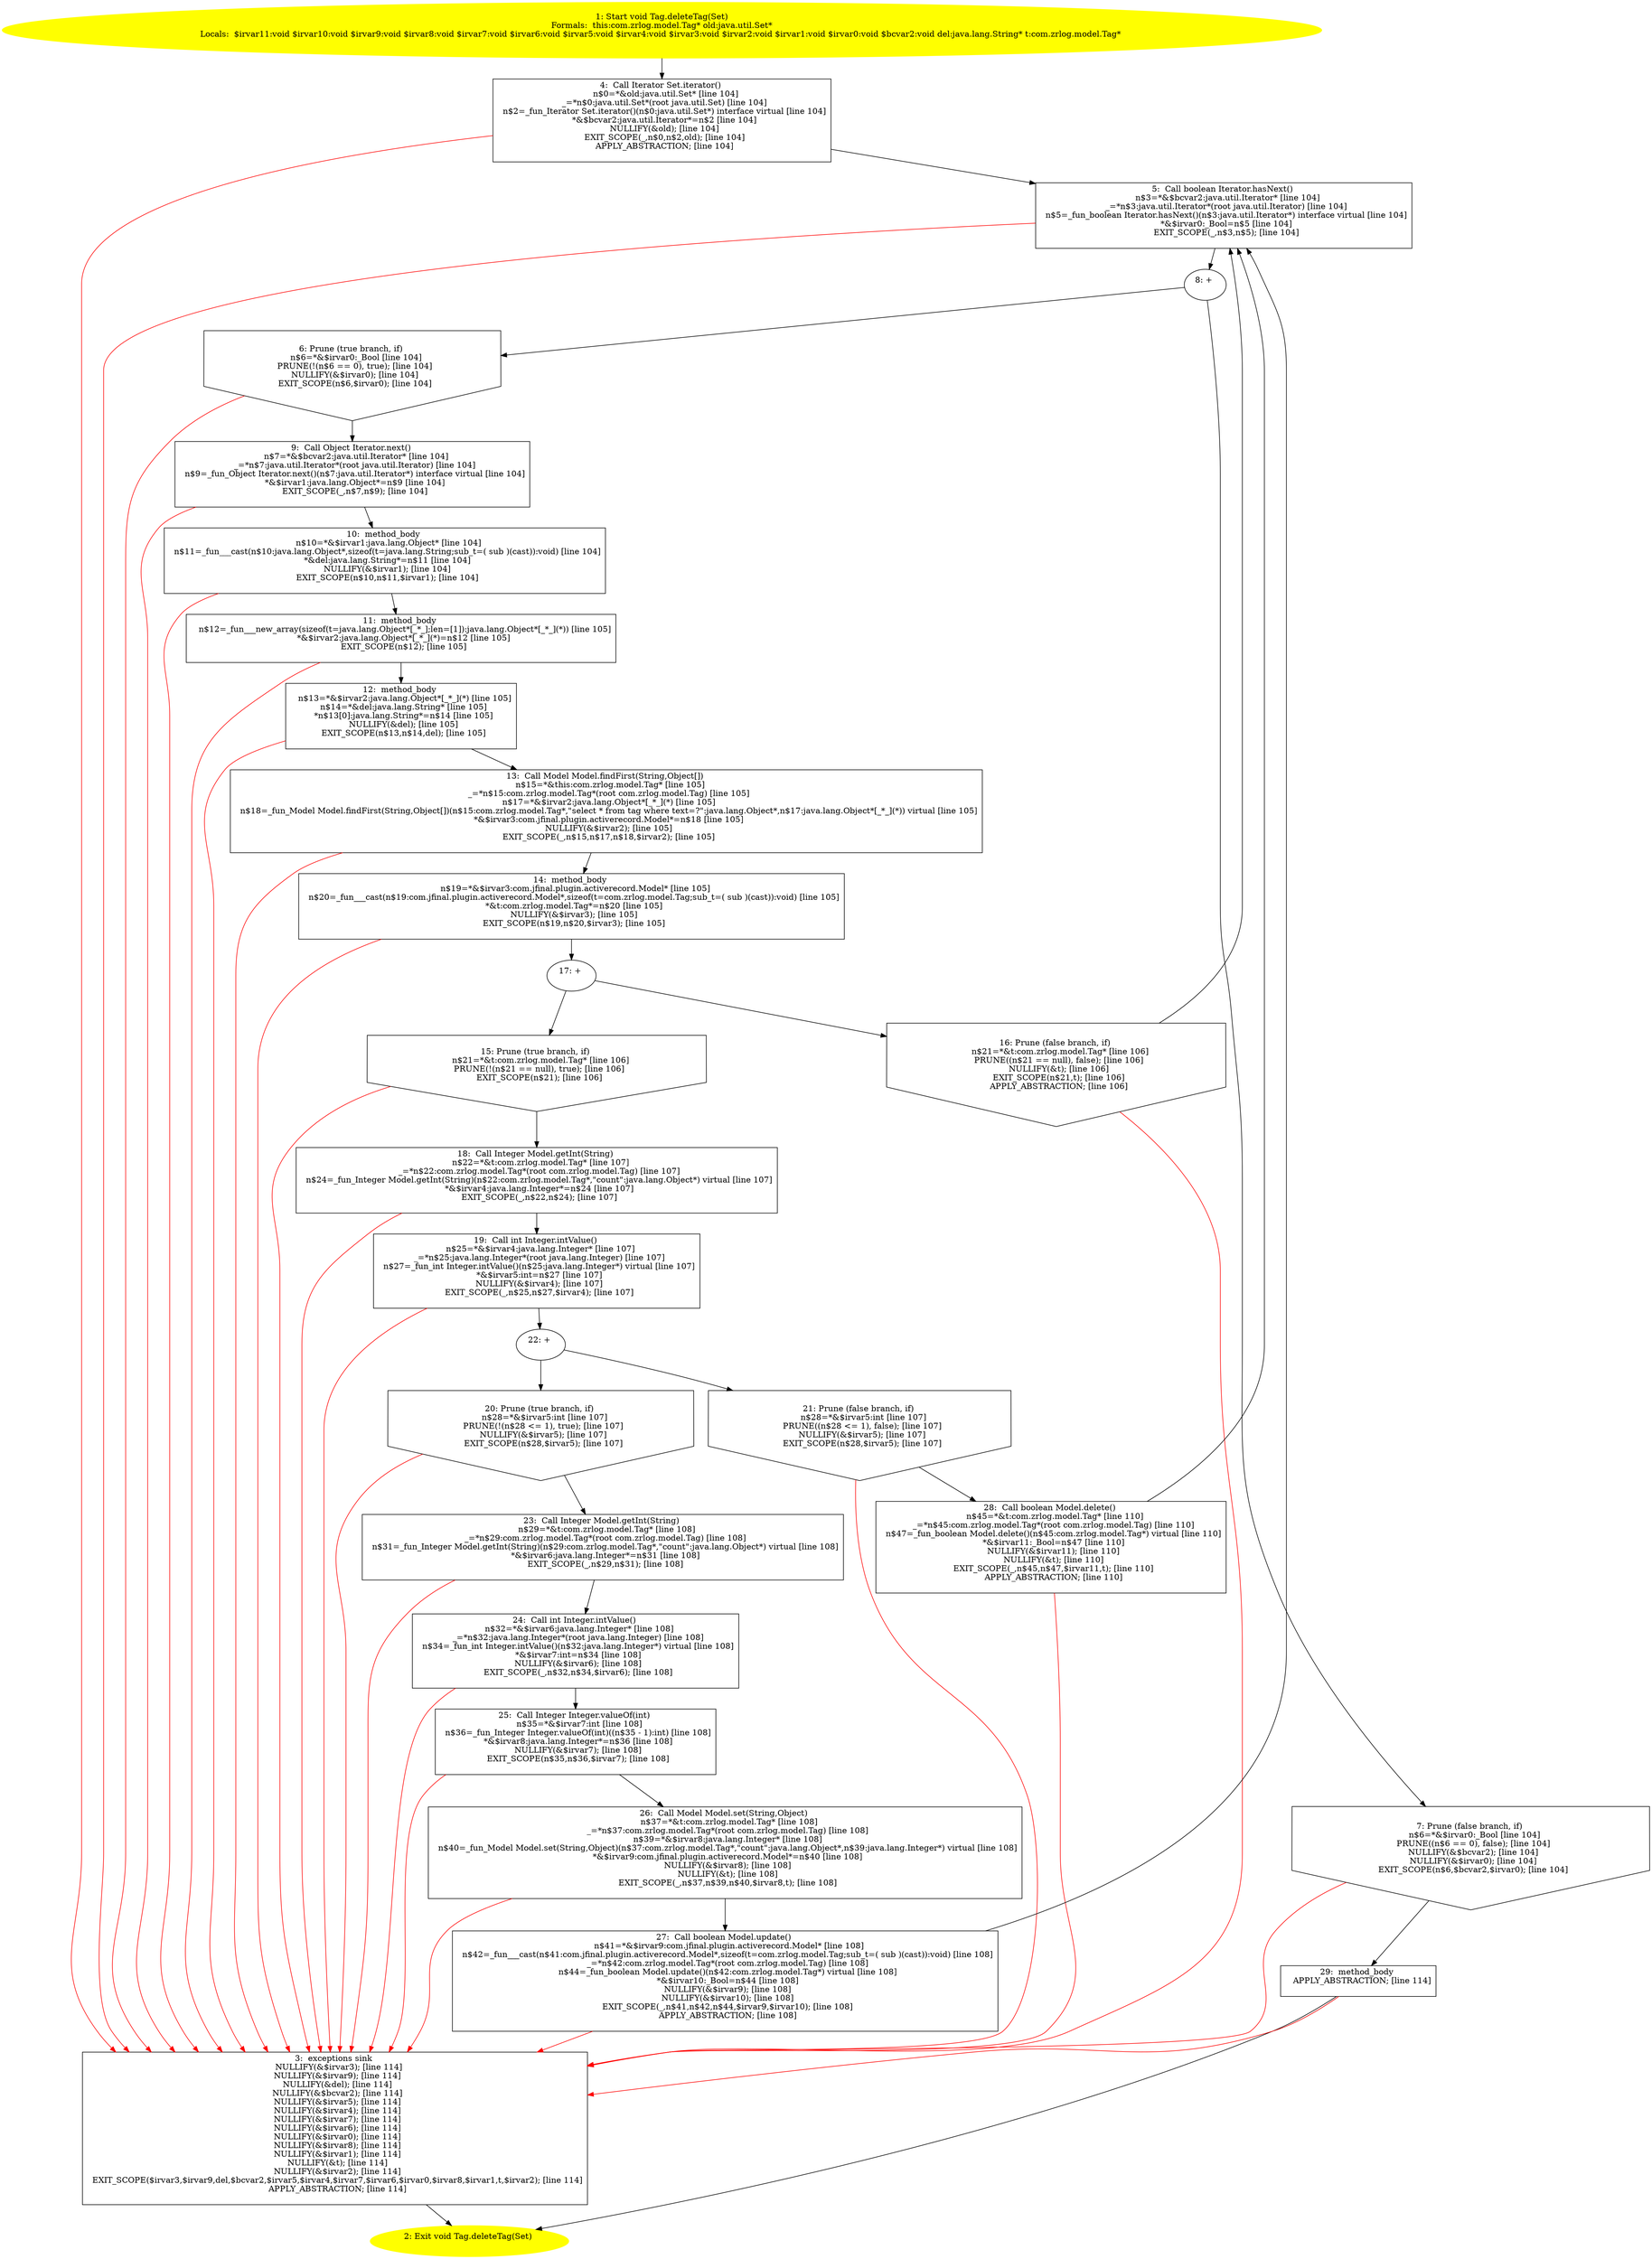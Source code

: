 /* @generated */
digraph cfg {
"com.zrlog.model.Tag.deleteTag(java.util.Set):void.b1413f1e8483017724188a861d508e6a_1" [label="1: Start void Tag.deleteTag(Set)\nFormals:  this:com.zrlog.model.Tag* old:java.util.Set*\nLocals:  $irvar11:void $irvar10:void $irvar9:void $irvar8:void $irvar7:void $irvar6:void $irvar5:void $irvar4:void $irvar3:void $irvar2:void $irvar1:void $irvar0:void $bcvar2:void del:java.lang.String* t:com.zrlog.model.Tag* \n  " color=yellow style=filled]
	

	 "com.zrlog.model.Tag.deleteTag(java.util.Set):void.b1413f1e8483017724188a861d508e6a_1" -> "com.zrlog.model.Tag.deleteTag(java.util.Set):void.b1413f1e8483017724188a861d508e6a_4" ;
"com.zrlog.model.Tag.deleteTag(java.util.Set):void.b1413f1e8483017724188a861d508e6a_2" [label="2: Exit void Tag.deleteTag(Set) \n  " color=yellow style=filled]
	

"com.zrlog.model.Tag.deleteTag(java.util.Set):void.b1413f1e8483017724188a861d508e6a_3" [label="3:  exceptions sink \n   NULLIFY(&$irvar3); [line 114]\n  NULLIFY(&$irvar9); [line 114]\n  NULLIFY(&del); [line 114]\n  NULLIFY(&$bcvar2); [line 114]\n  NULLIFY(&$irvar5); [line 114]\n  NULLIFY(&$irvar4); [line 114]\n  NULLIFY(&$irvar7); [line 114]\n  NULLIFY(&$irvar6); [line 114]\n  NULLIFY(&$irvar0); [line 114]\n  NULLIFY(&$irvar8); [line 114]\n  NULLIFY(&$irvar1); [line 114]\n  NULLIFY(&t); [line 114]\n  NULLIFY(&$irvar2); [line 114]\n  EXIT_SCOPE($irvar3,$irvar9,del,$bcvar2,$irvar5,$irvar4,$irvar7,$irvar6,$irvar0,$irvar8,$irvar1,t,$irvar2); [line 114]\n  APPLY_ABSTRACTION; [line 114]\n " shape="box"]
	

	 "com.zrlog.model.Tag.deleteTag(java.util.Set):void.b1413f1e8483017724188a861d508e6a_3" -> "com.zrlog.model.Tag.deleteTag(java.util.Set):void.b1413f1e8483017724188a861d508e6a_2" ;
"com.zrlog.model.Tag.deleteTag(java.util.Set):void.b1413f1e8483017724188a861d508e6a_4" [label="4:  Call Iterator Set.iterator() \n   n$0=*&old:java.util.Set* [line 104]\n  _=*n$0:java.util.Set*(root java.util.Set) [line 104]\n  n$2=_fun_Iterator Set.iterator()(n$0:java.util.Set*) interface virtual [line 104]\n  *&$bcvar2:java.util.Iterator*=n$2 [line 104]\n  NULLIFY(&old); [line 104]\n  EXIT_SCOPE(_,n$0,n$2,old); [line 104]\n  APPLY_ABSTRACTION; [line 104]\n " shape="box"]
	

	 "com.zrlog.model.Tag.deleteTag(java.util.Set):void.b1413f1e8483017724188a861d508e6a_4" -> "com.zrlog.model.Tag.deleteTag(java.util.Set):void.b1413f1e8483017724188a861d508e6a_5" ;
	 "com.zrlog.model.Tag.deleteTag(java.util.Set):void.b1413f1e8483017724188a861d508e6a_4" -> "com.zrlog.model.Tag.deleteTag(java.util.Set):void.b1413f1e8483017724188a861d508e6a_3" [color="red" ];
"com.zrlog.model.Tag.deleteTag(java.util.Set):void.b1413f1e8483017724188a861d508e6a_5" [label="5:  Call boolean Iterator.hasNext() \n   n$3=*&$bcvar2:java.util.Iterator* [line 104]\n  _=*n$3:java.util.Iterator*(root java.util.Iterator) [line 104]\n  n$5=_fun_boolean Iterator.hasNext()(n$3:java.util.Iterator*) interface virtual [line 104]\n  *&$irvar0:_Bool=n$5 [line 104]\n  EXIT_SCOPE(_,n$3,n$5); [line 104]\n " shape="box"]
	

	 "com.zrlog.model.Tag.deleteTag(java.util.Set):void.b1413f1e8483017724188a861d508e6a_5" -> "com.zrlog.model.Tag.deleteTag(java.util.Set):void.b1413f1e8483017724188a861d508e6a_8" ;
	 "com.zrlog.model.Tag.deleteTag(java.util.Set):void.b1413f1e8483017724188a861d508e6a_5" -> "com.zrlog.model.Tag.deleteTag(java.util.Set):void.b1413f1e8483017724188a861d508e6a_3" [color="red" ];
"com.zrlog.model.Tag.deleteTag(java.util.Set):void.b1413f1e8483017724188a861d508e6a_6" [label="6: Prune (true branch, if) \n   n$6=*&$irvar0:_Bool [line 104]\n  PRUNE(!(n$6 == 0), true); [line 104]\n  NULLIFY(&$irvar0); [line 104]\n  EXIT_SCOPE(n$6,$irvar0); [line 104]\n " shape="invhouse"]
	

	 "com.zrlog.model.Tag.deleteTag(java.util.Set):void.b1413f1e8483017724188a861d508e6a_6" -> "com.zrlog.model.Tag.deleteTag(java.util.Set):void.b1413f1e8483017724188a861d508e6a_9" ;
	 "com.zrlog.model.Tag.deleteTag(java.util.Set):void.b1413f1e8483017724188a861d508e6a_6" -> "com.zrlog.model.Tag.deleteTag(java.util.Set):void.b1413f1e8483017724188a861d508e6a_3" [color="red" ];
"com.zrlog.model.Tag.deleteTag(java.util.Set):void.b1413f1e8483017724188a861d508e6a_7" [label="7: Prune (false branch, if) \n   n$6=*&$irvar0:_Bool [line 104]\n  PRUNE((n$6 == 0), false); [line 104]\n  NULLIFY(&$bcvar2); [line 104]\n  NULLIFY(&$irvar0); [line 104]\n  EXIT_SCOPE(n$6,$bcvar2,$irvar0); [line 104]\n " shape="invhouse"]
	

	 "com.zrlog.model.Tag.deleteTag(java.util.Set):void.b1413f1e8483017724188a861d508e6a_7" -> "com.zrlog.model.Tag.deleteTag(java.util.Set):void.b1413f1e8483017724188a861d508e6a_29" ;
	 "com.zrlog.model.Tag.deleteTag(java.util.Set):void.b1413f1e8483017724188a861d508e6a_7" -> "com.zrlog.model.Tag.deleteTag(java.util.Set):void.b1413f1e8483017724188a861d508e6a_3" [color="red" ];
"com.zrlog.model.Tag.deleteTag(java.util.Set):void.b1413f1e8483017724188a861d508e6a_8" [label="8: + \n  " ]
	

	 "com.zrlog.model.Tag.deleteTag(java.util.Set):void.b1413f1e8483017724188a861d508e6a_8" -> "com.zrlog.model.Tag.deleteTag(java.util.Set):void.b1413f1e8483017724188a861d508e6a_6" ;
	 "com.zrlog.model.Tag.deleteTag(java.util.Set):void.b1413f1e8483017724188a861d508e6a_8" -> "com.zrlog.model.Tag.deleteTag(java.util.Set):void.b1413f1e8483017724188a861d508e6a_7" ;
"com.zrlog.model.Tag.deleteTag(java.util.Set):void.b1413f1e8483017724188a861d508e6a_9" [label="9:  Call Object Iterator.next() \n   n$7=*&$bcvar2:java.util.Iterator* [line 104]\n  _=*n$7:java.util.Iterator*(root java.util.Iterator) [line 104]\n  n$9=_fun_Object Iterator.next()(n$7:java.util.Iterator*) interface virtual [line 104]\n  *&$irvar1:java.lang.Object*=n$9 [line 104]\n  EXIT_SCOPE(_,n$7,n$9); [line 104]\n " shape="box"]
	

	 "com.zrlog.model.Tag.deleteTag(java.util.Set):void.b1413f1e8483017724188a861d508e6a_9" -> "com.zrlog.model.Tag.deleteTag(java.util.Set):void.b1413f1e8483017724188a861d508e6a_10" ;
	 "com.zrlog.model.Tag.deleteTag(java.util.Set):void.b1413f1e8483017724188a861d508e6a_9" -> "com.zrlog.model.Tag.deleteTag(java.util.Set):void.b1413f1e8483017724188a861d508e6a_3" [color="red" ];
"com.zrlog.model.Tag.deleteTag(java.util.Set):void.b1413f1e8483017724188a861d508e6a_10" [label="10:  method_body \n   n$10=*&$irvar1:java.lang.Object* [line 104]\n  n$11=_fun___cast(n$10:java.lang.Object*,sizeof(t=java.lang.String;sub_t=( sub )(cast)):void) [line 104]\n  *&del:java.lang.String*=n$11 [line 104]\n  NULLIFY(&$irvar1); [line 104]\n  EXIT_SCOPE(n$10,n$11,$irvar1); [line 104]\n " shape="box"]
	

	 "com.zrlog.model.Tag.deleteTag(java.util.Set):void.b1413f1e8483017724188a861d508e6a_10" -> "com.zrlog.model.Tag.deleteTag(java.util.Set):void.b1413f1e8483017724188a861d508e6a_11" ;
	 "com.zrlog.model.Tag.deleteTag(java.util.Set):void.b1413f1e8483017724188a861d508e6a_10" -> "com.zrlog.model.Tag.deleteTag(java.util.Set):void.b1413f1e8483017724188a861d508e6a_3" [color="red" ];
"com.zrlog.model.Tag.deleteTag(java.util.Set):void.b1413f1e8483017724188a861d508e6a_11" [label="11:  method_body \n   n$12=_fun___new_array(sizeof(t=java.lang.Object*[_*_];len=[1]):java.lang.Object*[_*_](*)) [line 105]\n  *&$irvar2:java.lang.Object*[_*_](*)=n$12 [line 105]\n  EXIT_SCOPE(n$12); [line 105]\n " shape="box"]
	

	 "com.zrlog.model.Tag.deleteTag(java.util.Set):void.b1413f1e8483017724188a861d508e6a_11" -> "com.zrlog.model.Tag.deleteTag(java.util.Set):void.b1413f1e8483017724188a861d508e6a_12" ;
	 "com.zrlog.model.Tag.deleteTag(java.util.Set):void.b1413f1e8483017724188a861d508e6a_11" -> "com.zrlog.model.Tag.deleteTag(java.util.Set):void.b1413f1e8483017724188a861d508e6a_3" [color="red" ];
"com.zrlog.model.Tag.deleteTag(java.util.Set):void.b1413f1e8483017724188a861d508e6a_12" [label="12:  method_body \n   n$13=*&$irvar2:java.lang.Object*[_*_](*) [line 105]\n  n$14=*&del:java.lang.String* [line 105]\n  *n$13[0]:java.lang.String*=n$14 [line 105]\n  NULLIFY(&del); [line 105]\n  EXIT_SCOPE(n$13,n$14,del); [line 105]\n " shape="box"]
	

	 "com.zrlog.model.Tag.deleteTag(java.util.Set):void.b1413f1e8483017724188a861d508e6a_12" -> "com.zrlog.model.Tag.deleteTag(java.util.Set):void.b1413f1e8483017724188a861d508e6a_13" ;
	 "com.zrlog.model.Tag.deleteTag(java.util.Set):void.b1413f1e8483017724188a861d508e6a_12" -> "com.zrlog.model.Tag.deleteTag(java.util.Set):void.b1413f1e8483017724188a861d508e6a_3" [color="red" ];
"com.zrlog.model.Tag.deleteTag(java.util.Set):void.b1413f1e8483017724188a861d508e6a_13" [label="13:  Call Model Model.findFirst(String,Object[]) \n   n$15=*&this:com.zrlog.model.Tag* [line 105]\n  _=*n$15:com.zrlog.model.Tag*(root com.zrlog.model.Tag) [line 105]\n  n$17=*&$irvar2:java.lang.Object*[_*_](*) [line 105]\n  n$18=_fun_Model Model.findFirst(String,Object[])(n$15:com.zrlog.model.Tag*,\"select * from tag where text=?\":java.lang.Object*,n$17:java.lang.Object*[_*_](*)) virtual [line 105]\n  *&$irvar3:com.jfinal.plugin.activerecord.Model*=n$18 [line 105]\n  NULLIFY(&$irvar2); [line 105]\n  EXIT_SCOPE(_,n$15,n$17,n$18,$irvar2); [line 105]\n " shape="box"]
	

	 "com.zrlog.model.Tag.deleteTag(java.util.Set):void.b1413f1e8483017724188a861d508e6a_13" -> "com.zrlog.model.Tag.deleteTag(java.util.Set):void.b1413f1e8483017724188a861d508e6a_14" ;
	 "com.zrlog.model.Tag.deleteTag(java.util.Set):void.b1413f1e8483017724188a861d508e6a_13" -> "com.zrlog.model.Tag.deleteTag(java.util.Set):void.b1413f1e8483017724188a861d508e6a_3" [color="red" ];
"com.zrlog.model.Tag.deleteTag(java.util.Set):void.b1413f1e8483017724188a861d508e6a_14" [label="14:  method_body \n   n$19=*&$irvar3:com.jfinal.plugin.activerecord.Model* [line 105]\n  n$20=_fun___cast(n$19:com.jfinal.plugin.activerecord.Model*,sizeof(t=com.zrlog.model.Tag;sub_t=( sub )(cast)):void) [line 105]\n  *&t:com.zrlog.model.Tag*=n$20 [line 105]\n  NULLIFY(&$irvar3); [line 105]\n  EXIT_SCOPE(n$19,n$20,$irvar3); [line 105]\n " shape="box"]
	

	 "com.zrlog.model.Tag.deleteTag(java.util.Set):void.b1413f1e8483017724188a861d508e6a_14" -> "com.zrlog.model.Tag.deleteTag(java.util.Set):void.b1413f1e8483017724188a861d508e6a_17" ;
	 "com.zrlog.model.Tag.deleteTag(java.util.Set):void.b1413f1e8483017724188a861d508e6a_14" -> "com.zrlog.model.Tag.deleteTag(java.util.Set):void.b1413f1e8483017724188a861d508e6a_3" [color="red" ];
"com.zrlog.model.Tag.deleteTag(java.util.Set):void.b1413f1e8483017724188a861d508e6a_15" [label="15: Prune (true branch, if) \n   n$21=*&t:com.zrlog.model.Tag* [line 106]\n  PRUNE(!(n$21 == null), true); [line 106]\n  EXIT_SCOPE(n$21); [line 106]\n " shape="invhouse"]
	

	 "com.zrlog.model.Tag.deleteTag(java.util.Set):void.b1413f1e8483017724188a861d508e6a_15" -> "com.zrlog.model.Tag.deleteTag(java.util.Set):void.b1413f1e8483017724188a861d508e6a_18" ;
	 "com.zrlog.model.Tag.deleteTag(java.util.Set):void.b1413f1e8483017724188a861d508e6a_15" -> "com.zrlog.model.Tag.deleteTag(java.util.Set):void.b1413f1e8483017724188a861d508e6a_3" [color="red" ];
"com.zrlog.model.Tag.deleteTag(java.util.Set):void.b1413f1e8483017724188a861d508e6a_16" [label="16: Prune (false branch, if) \n   n$21=*&t:com.zrlog.model.Tag* [line 106]\n  PRUNE((n$21 == null), false); [line 106]\n  NULLIFY(&t); [line 106]\n  EXIT_SCOPE(n$21,t); [line 106]\n  APPLY_ABSTRACTION; [line 106]\n " shape="invhouse"]
	

	 "com.zrlog.model.Tag.deleteTag(java.util.Set):void.b1413f1e8483017724188a861d508e6a_16" -> "com.zrlog.model.Tag.deleteTag(java.util.Set):void.b1413f1e8483017724188a861d508e6a_5" ;
	 "com.zrlog.model.Tag.deleteTag(java.util.Set):void.b1413f1e8483017724188a861d508e6a_16" -> "com.zrlog.model.Tag.deleteTag(java.util.Set):void.b1413f1e8483017724188a861d508e6a_3" [color="red" ];
"com.zrlog.model.Tag.deleteTag(java.util.Set):void.b1413f1e8483017724188a861d508e6a_17" [label="17: + \n  " ]
	

	 "com.zrlog.model.Tag.deleteTag(java.util.Set):void.b1413f1e8483017724188a861d508e6a_17" -> "com.zrlog.model.Tag.deleteTag(java.util.Set):void.b1413f1e8483017724188a861d508e6a_15" ;
	 "com.zrlog.model.Tag.deleteTag(java.util.Set):void.b1413f1e8483017724188a861d508e6a_17" -> "com.zrlog.model.Tag.deleteTag(java.util.Set):void.b1413f1e8483017724188a861d508e6a_16" ;
"com.zrlog.model.Tag.deleteTag(java.util.Set):void.b1413f1e8483017724188a861d508e6a_18" [label="18:  Call Integer Model.getInt(String) \n   n$22=*&t:com.zrlog.model.Tag* [line 107]\n  _=*n$22:com.zrlog.model.Tag*(root com.zrlog.model.Tag) [line 107]\n  n$24=_fun_Integer Model.getInt(String)(n$22:com.zrlog.model.Tag*,\"count\":java.lang.Object*) virtual [line 107]\n  *&$irvar4:java.lang.Integer*=n$24 [line 107]\n  EXIT_SCOPE(_,n$22,n$24); [line 107]\n " shape="box"]
	

	 "com.zrlog.model.Tag.deleteTag(java.util.Set):void.b1413f1e8483017724188a861d508e6a_18" -> "com.zrlog.model.Tag.deleteTag(java.util.Set):void.b1413f1e8483017724188a861d508e6a_19" ;
	 "com.zrlog.model.Tag.deleteTag(java.util.Set):void.b1413f1e8483017724188a861d508e6a_18" -> "com.zrlog.model.Tag.deleteTag(java.util.Set):void.b1413f1e8483017724188a861d508e6a_3" [color="red" ];
"com.zrlog.model.Tag.deleteTag(java.util.Set):void.b1413f1e8483017724188a861d508e6a_19" [label="19:  Call int Integer.intValue() \n   n$25=*&$irvar4:java.lang.Integer* [line 107]\n  _=*n$25:java.lang.Integer*(root java.lang.Integer) [line 107]\n  n$27=_fun_int Integer.intValue()(n$25:java.lang.Integer*) virtual [line 107]\n  *&$irvar5:int=n$27 [line 107]\n  NULLIFY(&$irvar4); [line 107]\n  EXIT_SCOPE(_,n$25,n$27,$irvar4); [line 107]\n " shape="box"]
	

	 "com.zrlog.model.Tag.deleteTag(java.util.Set):void.b1413f1e8483017724188a861d508e6a_19" -> "com.zrlog.model.Tag.deleteTag(java.util.Set):void.b1413f1e8483017724188a861d508e6a_22" ;
	 "com.zrlog.model.Tag.deleteTag(java.util.Set):void.b1413f1e8483017724188a861d508e6a_19" -> "com.zrlog.model.Tag.deleteTag(java.util.Set):void.b1413f1e8483017724188a861d508e6a_3" [color="red" ];
"com.zrlog.model.Tag.deleteTag(java.util.Set):void.b1413f1e8483017724188a861d508e6a_20" [label="20: Prune (true branch, if) \n   n$28=*&$irvar5:int [line 107]\n  PRUNE(!(n$28 <= 1), true); [line 107]\n  NULLIFY(&$irvar5); [line 107]\n  EXIT_SCOPE(n$28,$irvar5); [line 107]\n " shape="invhouse"]
	

	 "com.zrlog.model.Tag.deleteTag(java.util.Set):void.b1413f1e8483017724188a861d508e6a_20" -> "com.zrlog.model.Tag.deleteTag(java.util.Set):void.b1413f1e8483017724188a861d508e6a_23" ;
	 "com.zrlog.model.Tag.deleteTag(java.util.Set):void.b1413f1e8483017724188a861d508e6a_20" -> "com.zrlog.model.Tag.deleteTag(java.util.Set):void.b1413f1e8483017724188a861d508e6a_3" [color="red" ];
"com.zrlog.model.Tag.deleteTag(java.util.Set):void.b1413f1e8483017724188a861d508e6a_21" [label="21: Prune (false branch, if) \n   n$28=*&$irvar5:int [line 107]\n  PRUNE((n$28 <= 1), false); [line 107]\n  NULLIFY(&$irvar5); [line 107]\n  EXIT_SCOPE(n$28,$irvar5); [line 107]\n " shape="invhouse"]
	

	 "com.zrlog.model.Tag.deleteTag(java.util.Set):void.b1413f1e8483017724188a861d508e6a_21" -> "com.zrlog.model.Tag.deleteTag(java.util.Set):void.b1413f1e8483017724188a861d508e6a_28" ;
	 "com.zrlog.model.Tag.deleteTag(java.util.Set):void.b1413f1e8483017724188a861d508e6a_21" -> "com.zrlog.model.Tag.deleteTag(java.util.Set):void.b1413f1e8483017724188a861d508e6a_3" [color="red" ];
"com.zrlog.model.Tag.deleteTag(java.util.Set):void.b1413f1e8483017724188a861d508e6a_22" [label="22: + \n  " ]
	

	 "com.zrlog.model.Tag.deleteTag(java.util.Set):void.b1413f1e8483017724188a861d508e6a_22" -> "com.zrlog.model.Tag.deleteTag(java.util.Set):void.b1413f1e8483017724188a861d508e6a_20" ;
	 "com.zrlog.model.Tag.deleteTag(java.util.Set):void.b1413f1e8483017724188a861d508e6a_22" -> "com.zrlog.model.Tag.deleteTag(java.util.Set):void.b1413f1e8483017724188a861d508e6a_21" ;
"com.zrlog.model.Tag.deleteTag(java.util.Set):void.b1413f1e8483017724188a861d508e6a_23" [label="23:  Call Integer Model.getInt(String) \n   n$29=*&t:com.zrlog.model.Tag* [line 108]\n  _=*n$29:com.zrlog.model.Tag*(root com.zrlog.model.Tag) [line 108]\n  n$31=_fun_Integer Model.getInt(String)(n$29:com.zrlog.model.Tag*,\"count\":java.lang.Object*) virtual [line 108]\n  *&$irvar6:java.lang.Integer*=n$31 [line 108]\n  EXIT_SCOPE(_,n$29,n$31); [line 108]\n " shape="box"]
	

	 "com.zrlog.model.Tag.deleteTag(java.util.Set):void.b1413f1e8483017724188a861d508e6a_23" -> "com.zrlog.model.Tag.deleteTag(java.util.Set):void.b1413f1e8483017724188a861d508e6a_24" ;
	 "com.zrlog.model.Tag.deleteTag(java.util.Set):void.b1413f1e8483017724188a861d508e6a_23" -> "com.zrlog.model.Tag.deleteTag(java.util.Set):void.b1413f1e8483017724188a861d508e6a_3" [color="red" ];
"com.zrlog.model.Tag.deleteTag(java.util.Set):void.b1413f1e8483017724188a861d508e6a_24" [label="24:  Call int Integer.intValue() \n   n$32=*&$irvar6:java.lang.Integer* [line 108]\n  _=*n$32:java.lang.Integer*(root java.lang.Integer) [line 108]\n  n$34=_fun_int Integer.intValue()(n$32:java.lang.Integer*) virtual [line 108]\n  *&$irvar7:int=n$34 [line 108]\n  NULLIFY(&$irvar6); [line 108]\n  EXIT_SCOPE(_,n$32,n$34,$irvar6); [line 108]\n " shape="box"]
	

	 "com.zrlog.model.Tag.deleteTag(java.util.Set):void.b1413f1e8483017724188a861d508e6a_24" -> "com.zrlog.model.Tag.deleteTag(java.util.Set):void.b1413f1e8483017724188a861d508e6a_25" ;
	 "com.zrlog.model.Tag.deleteTag(java.util.Set):void.b1413f1e8483017724188a861d508e6a_24" -> "com.zrlog.model.Tag.deleteTag(java.util.Set):void.b1413f1e8483017724188a861d508e6a_3" [color="red" ];
"com.zrlog.model.Tag.deleteTag(java.util.Set):void.b1413f1e8483017724188a861d508e6a_25" [label="25:  Call Integer Integer.valueOf(int) \n   n$35=*&$irvar7:int [line 108]\n  n$36=_fun_Integer Integer.valueOf(int)((n$35 - 1):int) [line 108]\n  *&$irvar8:java.lang.Integer*=n$36 [line 108]\n  NULLIFY(&$irvar7); [line 108]\n  EXIT_SCOPE(n$35,n$36,$irvar7); [line 108]\n " shape="box"]
	

	 "com.zrlog.model.Tag.deleteTag(java.util.Set):void.b1413f1e8483017724188a861d508e6a_25" -> "com.zrlog.model.Tag.deleteTag(java.util.Set):void.b1413f1e8483017724188a861d508e6a_26" ;
	 "com.zrlog.model.Tag.deleteTag(java.util.Set):void.b1413f1e8483017724188a861d508e6a_25" -> "com.zrlog.model.Tag.deleteTag(java.util.Set):void.b1413f1e8483017724188a861d508e6a_3" [color="red" ];
"com.zrlog.model.Tag.deleteTag(java.util.Set):void.b1413f1e8483017724188a861d508e6a_26" [label="26:  Call Model Model.set(String,Object) \n   n$37=*&t:com.zrlog.model.Tag* [line 108]\n  _=*n$37:com.zrlog.model.Tag*(root com.zrlog.model.Tag) [line 108]\n  n$39=*&$irvar8:java.lang.Integer* [line 108]\n  n$40=_fun_Model Model.set(String,Object)(n$37:com.zrlog.model.Tag*,\"count\":java.lang.Object*,n$39:java.lang.Integer*) virtual [line 108]\n  *&$irvar9:com.jfinal.plugin.activerecord.Model*=n$40 [line 108]\n  NULLIFY(&$irvar8); [line 108]\n  NULLIFY(&t); [line 108]\n  EXIT_SCOPE(_,n$37,n$39,n$40,$irvar8,t); [line 108]\n " shape="box"]
	

	 "com.zrlog.model.Tag.deleteTag(java.util.Set):void.b1413f1e8483017724188a861d508e6a_26" -> "com.zrlog.model.Tag.deleteTag(java.util.Set):void.b1413f1e8483017724188a861d508e6a_27" ;
	 "com.zrlog.model.Tag.deleteTag(java.util.Set):void.b1413f1e8483017724188a861d508e6a_26" -> "com.zrlog.model.Tag.deleteTag(java.util.Set):void.b1413f1e8483017724188a861d508e6a_3" [color="red" ];
"com.zrlog.model.Tag.deleteTag(java.util.Set):void.b1413f1e8483017724188a861d508e6a_27" [label="27:  Call boolean Model.update() \n   n$41=*&$irvar9:com.jfinal.plugin.activerecord.Model* [line 108]\n  n$42=_fun___cast(n$41:com.jfinal.plugin.activerecord.Model*,sizeof(t=com.zrlog.model.Tag;sub_t=( sub )(cast)):void) [line 108]\n  _=*n$42:com.zrlog.model.Tag*(root com.zrlog.model.Tag) [line 108]\n  n$44=_fun_boolean Model.update()(n$42:com.zrlog.model.Tag*) virtual [line 108]\n  *&$irvar10:_Bool=n$44 [line 108]\n  NULLIFY(&$irvar9); [line 108]\n  NULLIFY(&$irvar10); [line 108]\n  EXIT_SCOPE(_,n$41,n$42,n$44,$irvar9,$irvar10); [line 108]\n  APPLY_ABSTRACTION; [line 108]\n " shape="box"]
	

	 "com.zrlog.model.Tag.deleteTag(java.util.Set):void.b1413f1e8483017724188a861d508e6a_27" -> "com.zrlog.model.Tag.deleteTag(java.util.Set):void.b1413f1e8483017724188a861d508e6a_5" ;
	 "com.zrlog.model.Tag.deleteTag(java.util.Set):void.b1413f1e8483017724188a861d508e6a_27" -> "com.zrlog.model.Tag.deleteTag(java.util.Set):void.b1413f1e8483017724188a861d508e6a_3" [color="red" ];
"com.zrlog.model.Tag.deleteTag(java.util.Set):void.b1413f1e8483017724188a861d508e6a_28" [label="28:  Call boolean Model.delete() \n   n$45=*&t:com.zrlog.model.Tag* [line 110]\n  _=*n$45:com.zrlog.model.Tag*(root com.zrlog.model.Tag) [line 110]\n  n$47=_fun_boolean Model.delete()(n$45:com.zrlog.model.Tag*) virtual [line 110]\n  *&$irvar11:_Bool=n$47 [line 110]\n  NULLIFY(&$irvar11); [line 110]\n  NULLIFY(&t); [line 110]\n  EXIT_SCOPE(_,n$45,n$47,$irvar11,t); [line 110]\n  APPLY_ABSTRACTION; [line 110]\n " shape="box"]
	

	 "com.zrlog.model.Tag.deleteTag(java.util.Set):void.b1413f1e8483017724188a861d508e6a_28" -> "com.zrlog.model.Tag.deleteTag(java.util.Set):void.b1413f1e8483017724188a861d508e6a_5" ;
	 "com.zrlog.model.Tag.deleteTag(java.util.Set):void.b1413f1e8483017724188a861d508e6a_28" -> "com.zrlog.model.Tag.deleteTag(java.util.Set):void.b1413f1e8483017724188a861d508e6a_3" [color="red" ];
"com.zrlog.model.Tag.deleteTag(java.util.Set):void.b1413f1e8483017724188a861d508e6a_29" [label="29:  method_body \n   APPLY_ABSTRACTION; [line 114]\n " shape="box"]
	

	 "com.zrlog.model.Tag.deleteTag(java.util.Set):void.b1413f1e8483017724188a861d508e6a_29" -> "com.zrlog.model.Tag.deleteTag(java.util.Set):void.b1413f1e8483017724188a861d508e6a_2" ;
	 "com.zrlog.model.Tag.deleteTag(java.util.Set):void.b1413f1e8483017724188a861d508e6a_29" -> "com.zrlog.model.Tag.deleteTag(java.util.Set):void.b1413f1e8483017724188a861d508e6a_3" [color="red" ];
}
